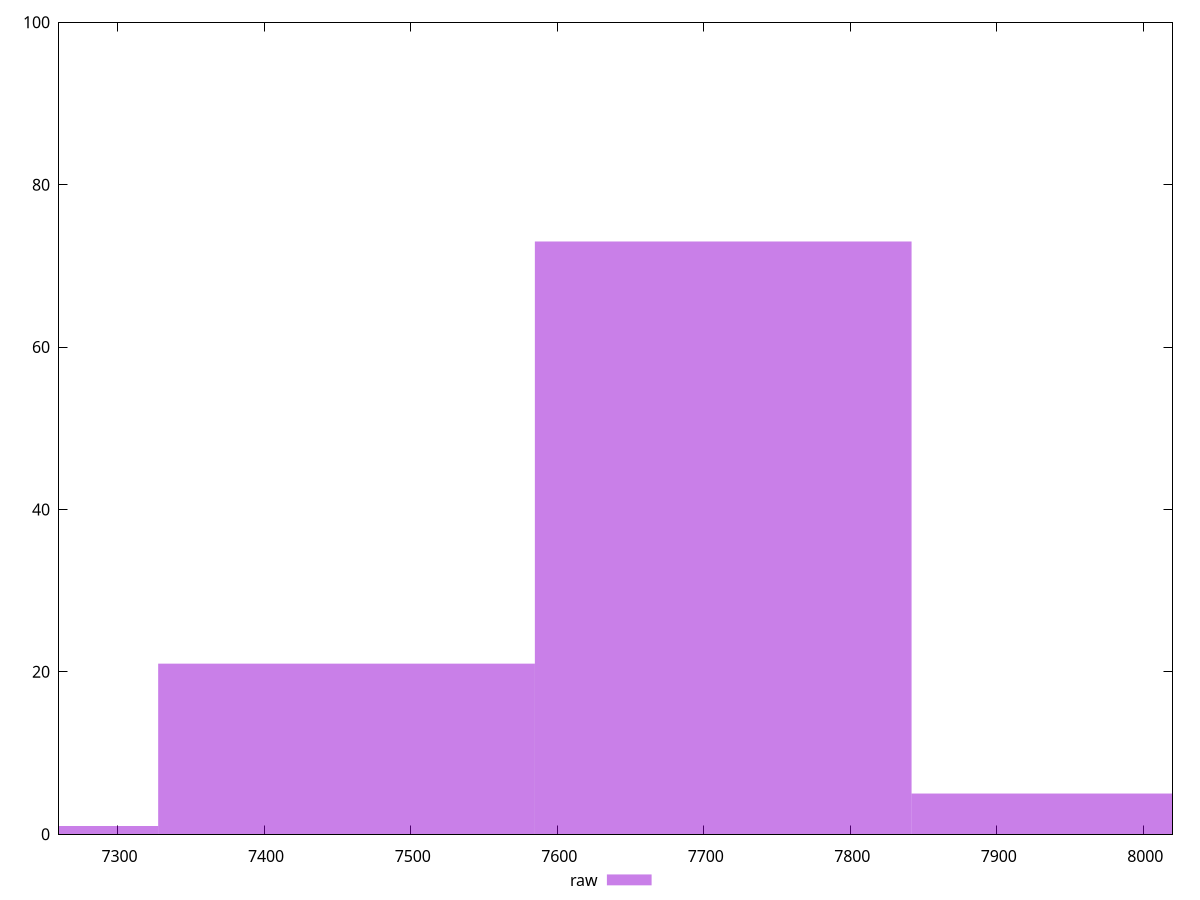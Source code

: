reset

$raw <<EOF
7970.4628822672785 5
7456.2394705081 21
7199.12776462851 1
7713.351176387689 73
EOF

set key outside below
set boxwidth 257.11170587958964
set xrange [7260:8020]
set yrange [0:100]
set trange [0:100]
set style fill transparent solid 0.5 noborder
set terminal svg size 640, 490 enhanced background rgb 'white'
set output "report_00017_2021-02-10T15-08-03.406Z/uses-text-compression/samples/pages+cached/raw/histogram.svg"

plot $raw title "raw" with boxes

reset
